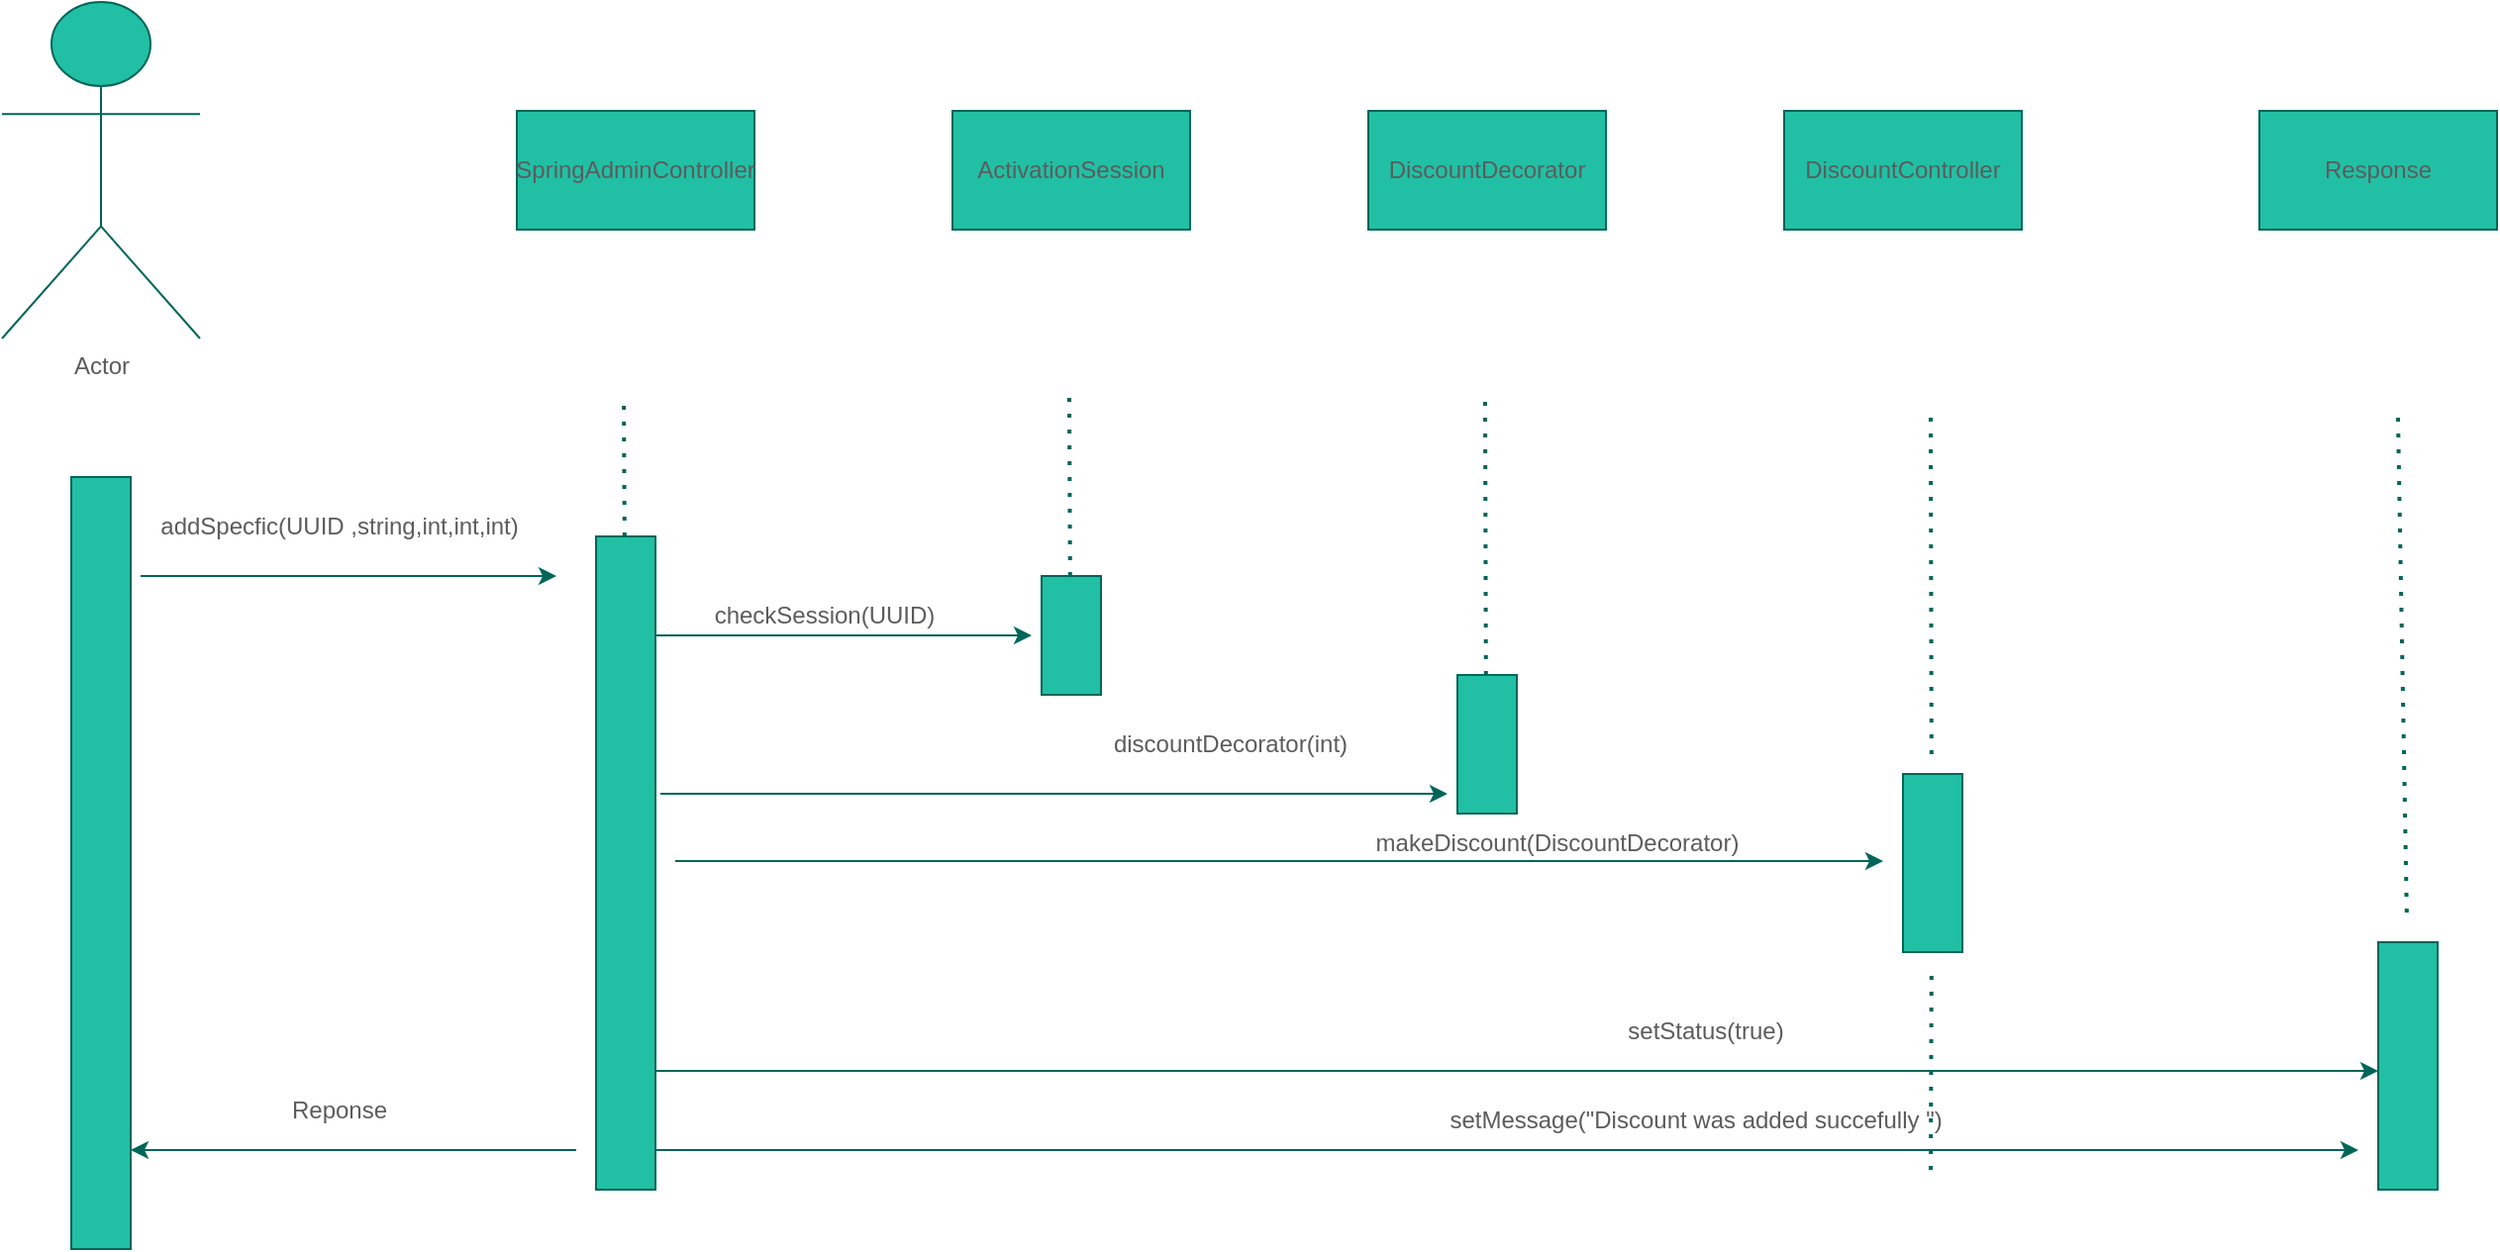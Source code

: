 <mxfile version="20.7.4" type="device"><diagram id="Z9_qsJODY9_YANeCZYtj" name="Page-1"><mxGraphModel dx="1647" dy="859" grid="1" gridSize="10" guides="1" tooltips="1" connect="1" arrows="1" fold="1" page="1" pageScale="1" pageWidth="1920" pageHeight="1200" math="0" shadow="0"><root><mxCell id="0"/><mxCell id="1" parent="0"/><mxCell id="SOxDuU-dSUqVX_nJ7hbs-1" value="Actor" style="shape=umlActor;verticalLabelPosition=bottom;verticalAlign=top;html=1;labelBackgroundColor=none;fillColor=#21C0A5;strokeColor=#006658;fontColor=#5C5C5C;" vertex="1" parent="1"><mxGeometry x="60" y="80" width="100" height="170" as="geometry"/></mxCell><mxCell id="SOxDuU-dSUqVX_nJ7hbs-2" value="ActivationSession" style="rounded=0;whiteSpace=wrap;html=1;labelBackgroundColor=none;fillColor=#21C0A5;strokeColor=#006658;fontColor=#5C5C5C;" vertex="1" parent="1"><mxGeometry x="540" y="135" width="120" height="60" as="geometry"/></mxCell><mxCell id="SOxDuU-dSUqVX_nJ7hbs-3" value="Response" style="rounded=0;whiteSpace=wrap;html=1;labelBackgroundColor=none;fillColor=#21C0A5;strokeColor=#006658;fontColor=#5C5C5C;" vertex="1" parent="1"><mxGeometry x="1200" y="135" width="120" height="60" as="geometry"/></mxCell><mxCell id="SOxDuU-dSUqVX_nJ7hbs-4" value="DiscountController" style="rounded=0;whiteSpace=wrap;html=1;labelBackgroundColor=none;fillColor=#21C0A5;strokeColor=#006658;fontColor=#5C5C5C;" vertex="1" parent="1"><mxGeometry x="960" y="135" width="120" height="60" as="geometry"/></mxCell><mxCell id="SOxDuU-dSUqVX_nJ7hbs-5" value="DiscountDecorator" style="rounded=0;whiteSpace=wrap;html=1;labelBackgroundColor=none;fillColor=#21C0A5;strokeColor=#006658;fontColor=#5C5C5C;" vertex="1" parent="1"><mxGeometry x="750" y="135" width="120" height="60" as="geometry"/></mxCell><mxCell id="SOxDuU-dSUqVX_nJ7hbs-6" value="SpringAdminController" style="rounded=0;whiteSpace=wrap;html=1;labelBackgroundColor=none;fillColor=#21C0A5;strokeColor=#006658;fontColor=#5C5C5C;" vertex="1" parent="1"><mxGeometry x="320" y="135" width="120" height="60" as="geometry"/></mxCell><mxCell id="SOxDuU-dSUqVX_nJ7hbs-7" value="" style="rounded=0;whiteSpace=wrap;html=1;labelBackgroundColor=none;fillColor=#21C0A5;strokeColor=#006658;fontColor=#5C5C5C;" vertex="1" parent="1"><mxGeometry x="95" y="320" width="30" height="390" as="geometry"/></mxCell><mxCell id="SOxDuU-dSUqVX_nJ7hbs-8" value="" style="endArrow=classic;html=1;rounded=0;labelBackgroundColor=none;strokeColor=#006658;fontColor=default;" edge="1" parent="1"><mxGeometry width="50" height="50" relative="1" as="geometry"><mxPoint x="130" y="370.0" as="sourcePoint"/><mxPoint x="340" y="370.0" as="targetPoint"/></mxGeometry></mxCell><mxCell id="SOxDuU-dSUqVX_nJ7hbs-9" value="addSpecfic(UUID ,string,int,int,int)" style="text;html=1;align=center;verticalAlign=middle;resizable=0;points=[];autosize=1;strokeColor=none;fillColor=none;labelBackgroundColor=none;fontColor=#5C5C5C;" vertex="1" parent="1"><mxGeometry x="130" y="330" width="200" height="30" as="geometry"/></mxCell><mxCell id="SOxDuU-dSUqVX_nJ7hbs-10" value="" style="rounded=0;whiteSpace=wrap;html=1;labelBackgroundColor=none;fillColor=#21C0A5;strokeColor=#006658;fontColor=#5C5C5C;" vertex="1" parent="1"><mxGeometry x="360" y="350" width="30" height="330" as="geometry"/></mxCell><mxCell id="SOxDuU-dSUqVX_nJ7hbs-11" value="" style="endArrow=classic;html=1;rounded=0;labelBackgroundColor=none;strokeColor=#006658;fontColor=default;" edge="1" parent="1"><mxGeometry width="50" height="50" relative="1" as="geometry"><mxPoint x="390" y="400.0" as="sourcePoint"/><mxPoint x="580" y="400.0" as="targetPoint"/></mxGeometry></mxCell><mxCell id="SOxDuU-dSUqVX_nJ7hbs-12" value="checkSession(UUID)" style="text;html=1;align=center;verticalAlign=middle;resizable=0;points=[];autosize=1;strokeColor=none;fillColor=none;labelBackgroundColor=none;fontColor=#5C5C5C;" vertex="1" parent="1"><mxGeometry x="410" y="375" width="130" height="30" as="geometry"/></mxCell><mxCell id="SOxDuU-dSUqVX_nJ7hbs-13" value="" style="rounded=0;whiteSpace=wrap;html=1;labelBackgroundColor=none;fillColor=#21C0A5;strokeColor=#006658;fontColor=#5C5C5C;" vertex="1" parent="1"><mxGeometry x="585" y="370" width="30" height="60" as="geometry"/></mxCell><mxCell id="SOxDuU-dSUqVX_nJ7hbs-14" value="" style="endArrow=classic;html=1;rounded=0;labelBackgroundColor=none;strokeColor=#006658;fontColor=default;" edge="1" parent="1"><mxGeometry width="50" height="50" relative="1" as="geometry"><mxPoint x="392.5" y="480.0" as="sourcePoint"/><mxPoint x="790.0" y="480.0" as="targetPoint"/></mxGeometry></mxCell><mxCell id="SOxDuU-dSUqVX_nJ7hbs-15" value="discountDecorator(int)" style="text;html=1;align=center;verticalAlign=middle;resizable=0;points=[];autosize=1;strokeColor=none;fillColor=none;labelBackgroundColor=none;fontColor=#5C5C5C;" vertex="1" parent="1"><mxGeometry x="610" y="440" width="140" height="30" as="geometry"/></mxCell><mxCell id="SOxDuU-dSUqVX_nJ7hbs-16" value="" style="rounded=0;whiteSpace=wrap;html=1;labelBackgroundColor=none;fillColor=#21C0A5;strokeColor=#006658;fontColor=#5C5C5C;" vertex="1" parent="1"><mxGeometry x="795" y="420" width="30" height="70" as="geometry"/></mxCell><mxCell id="SOxDuU-dSUqVX_nJ7hbs-17" value="makeDiscount(DiscountDecorator)" style="text;html=1;align=center;verticalAlign=middle;resizable=0;points=[];autosize=1;strokeColor=none;fillColor=none;labelBackgroundColor=none;fontColor=#5C5C5C;" vertex="1" parent="1"><mxGeometry x="740" y="490" width="210" height="30" as="geometry"/></mxCell><mxCell id="SOxDuU-dSUqVX_nJ7hbs-18" value="" style="endArrow=classic;html=1;rounded=0;labelBackgroundColor=none;strokeColor=#006658;fontColor=default;" edge="1" parent="1"><mxGeometry width="50" height="50" relative="1" as="geometry"><mxPoint x="400" y="514" as="sourcePoint"/><mxPoint x="1010.0" y="514" as="targetPoint"/></mxGeometry></mxCell><mxCell id="SOxDuU-dSUqVX_nJ7hbs-19" value="" style="rounded=0;whiteSpace=wrap;html=1;labelBackgroundColor=none;fillColor=#21C0A5;strokeColor=#006658;fontColor=#5C5C5C;" vertex="1" parent="1"><mxGeometry x="1020" y="470" width="30" height="90" as="geometry"/></mxCell><mxCell id="SOxDuU-dSUqVX_nJ7hbs-20" value="" style="endArrow=classic;html=1;rounded=0;labelBackgroundColor=none;strokeColor=#006658;fontColor=default;" edge="1" parent="1"><mxGeometry width="50" height="50" relative="1" as="geometry"><mxPoint x="390" y="660.0" as="sourcePoint"/><mxPoint x="1250.0" y="660.0" as="targetPoint"/></mxGeometry></mxCell><mxCell id="SOxDuU-dSUqVX_nJ7hbs-21" value="" style="endArrow=classic;html=1;rounded=0;labelBackgroundColor=none;strokeColor=#006658;fontColor=default;" edge="1" parent="1"><mxGeometry width="50" height="50" relative="1" as="geometry"><mxPoint x="390" y="620.0" as="sourcePoint"/><mxPoint x="1260.0" y="620.0" as="targetPoint"/></mxGeometry></mxCell><mxCell id="SOxDuU-dSUqVX_nJ7hbs-22" value="setStatus(true)" style="text;html=1;align=center;verticalAlign=middle;resizable=0;points=[];autosize=1;strokeColor=none;fillColor=none;labelBackgroundColor=none;fontColor=#5C5C5C;" vertex="1" parent="1"><mxGeometry x="870" y="585" width="100" height="30" as="geometry"/></mxCell><mxCell id="SOxDuU-dSUqVX_nJ7hbs-23" value="" style="rounded=0;whiteSpace=wrap;html=1;labelBackgroundColor=none;fillColor=#21C0A5;strokeColor=#006658;fontColor=#5C5C5C;" vertex="1" parent="1"><mxGeometry x="1260" y="555" width="30" height="125" as="geometry"/></mxCell><mxCell id="SOxDuU-dSUqVX_nJ7hbs-24" value="setMessage(&quot;Discount was added succefully &quot;)" style="text;html=1;align=center;verticalAlign=middle;resizable=0;points=[];autosize=1;strokeColor=none;fillColor=none;labelBackgroundColor=none;fontColor=#5C5C5C;" vertex="1" parent="1"><mxGeometry x="780" y="630" width="270" height="30" as="geometry"/></mxCell><mxCell id="SOxDuU-dSUqVX_nJ7hbs-25" value="" style="endArrow=none;dashed=1;html=1;dashPattern=1 3;strokeWidth=2;rounded=0;labelBackgroundColor=none;strokeColor=#006658;fontColor=default;" edge="1" parent="1"><mxGeometry width="50" height="50" relative="1" as="geometry"><mxPoint x="1034.0" y="670.0" as="sourcePoint"/><mxPoint x="1034.41" y="570.0" as="targetPoint"/></mxGeometry></mxCell><mxCell id="SOxDuU-dSUqVX_nJ7hbs-26" value="" style="endArrow=none;dashed=1;html=1;dashPattern=1 3;strokeWidth=2;rounded=0;labelBackgroundColor=none;strokeColor=#006658;fontColor=default;" edge="1" parent="1"><mxGeometry x="-0.556" y="-500" width="50" height="50" relative="1" as="geometry"><mxPoint x="374.41" y="350.0" as="sourcePoint"/><mxPoint x="374" y="280.0" as="targetPoint"/><mxPoint as="offset"/></mxGeometry></mxCell><mxCell id="SOxDuU-dSUqVX_nJ7hbs-27" value="" style="endArrow=none;dashed=1;html=1;dashPattern=1 3;strokeWidth=2;rounded=0;labelBackgroundColor=none;strokeColor=#006658;fontColor=default;" edge="1" parent="1"><mxGeometry width="50" height="50" relative="1" as="geometry"><mxPoint x="599.41" y="370.0" as="sourcePoint"/><mxPoint x="599" y="280.0" as="targetPoint"/></mxGeometry></mxCell><mxCell id="SOxDuU-dSUqVX_nJ7hbs-28" value="" style="endArrow=none;dashed=1;html=1;dashPattern=1 3;strokeWidth=2;rounded=0;labelBackgroundColor=none;strokeColor=#006658;fontColor=default;" edge="1" parent="1"><mxGeometry x="1" y="-61" width="50" height="50" relative="1" as="geometry"><mxPoint x="809.41" y="420.0" as="sourcePoint"/><mxPoint x="809.0" y="280.0" as="targetPoint"/><mxPoint x="-1" y="-9" as="offset"/></mxGeometry></mxCell><mxCell id="SOxDuU-dSUqVX_nJ7hbs-29" value="" style="endArrow=none;dashed=1;html=1;dashPattern=1 3;strokeWidth=2;rounded=0;labelBackgroundColor=none;strokeColor=#006658;fontColor=default;" edge="1" parent="1"><mxGeometry width="50" height="50" relative="1" as="geometry"><mxPoint x="1034.41" y="460.0" as="sourcePoint"/><mxPoint x="1034.0" y="290.0" as="targetPoint"/></mxGeometry></mxCell><mxCell id="SOxDuU-dSUqVX_nJ7hbs-30" value="" style="endArrow=none;dashed=1;html=1;dashPattern=1 3;strokeWidth=2;rounded=0;labelBackgroundColor=none;strokeColor=#006658;fontColor=default;" edge="1" parent="1"><mxGeometry x="0.556" y="-360" width="50" height="50" relative="1" as="geometry"><mxPoint x="1274.41" y="540.0" as="sourcePoint"/><mxPoint x="1270.0" y="290.0" as="targetPoint"/><mxPoint y="1" as="offset"/></mxGeometry></mxCell><mxCell id="SOxDuU-dSUqVX_nJ7hbs-31" value="" style="endArrow=classic;html=1;rounded=0;labelBackgroundColor=none;strokeColor=#006658;fontColor=default;" edge="1" parent="1"><mxGeometry width="50" height="50" relative="1" as="geometry"><mxPoint x="350" y="660.0" as="sourcePoint"/><mxPoint x="125" y="660.0" as="targetPoint"/></mxGeometry></mxCell><mxCell id="SOxDuU-dSUqVX_nJ7hbs-32" value="Reponse" style="text;html=1;align=center;verticalAlign=middle;resizable=0;points=[];autosize=1;strokeColor=none;fillColor=none;labelBackgroundColor=none;fontColor=#5C5C5C;" vertex="1" parent="1"><mxGeometry x="195" y="625" width="70" height="30" as="geometry"/></mxCell></root></mxGraphModel></diagram></mxfile>